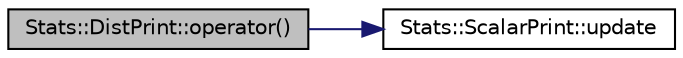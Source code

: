 digraph G
{
  edge [fontname="Helvetica",fontsize="10",labelfontname="Helvetica",labelfontsize="10"];
  node [fontname="Helvetica",fontsize="10",shape=record];
  rankdir=LR;
  Node1 [label="Stats::DistPrint::operator()",height=0.2,width=0.4,color="black", fillcolor="grey75", style="filled" fontcolor="black"];
  Node1 -> Node2 [color="midnightblue",fontsize="10",style="solid",fontname="Helvetica"];
  Node2 [label="Stats::ScalarPrint::update",height=0.2,width=0.4,color="black", fillcolor="white", style="filled",URL="$structStats_1_1ScalarPrint.html#a4b24bfbb86cf2a5f2dee215c7b200482"];
}
